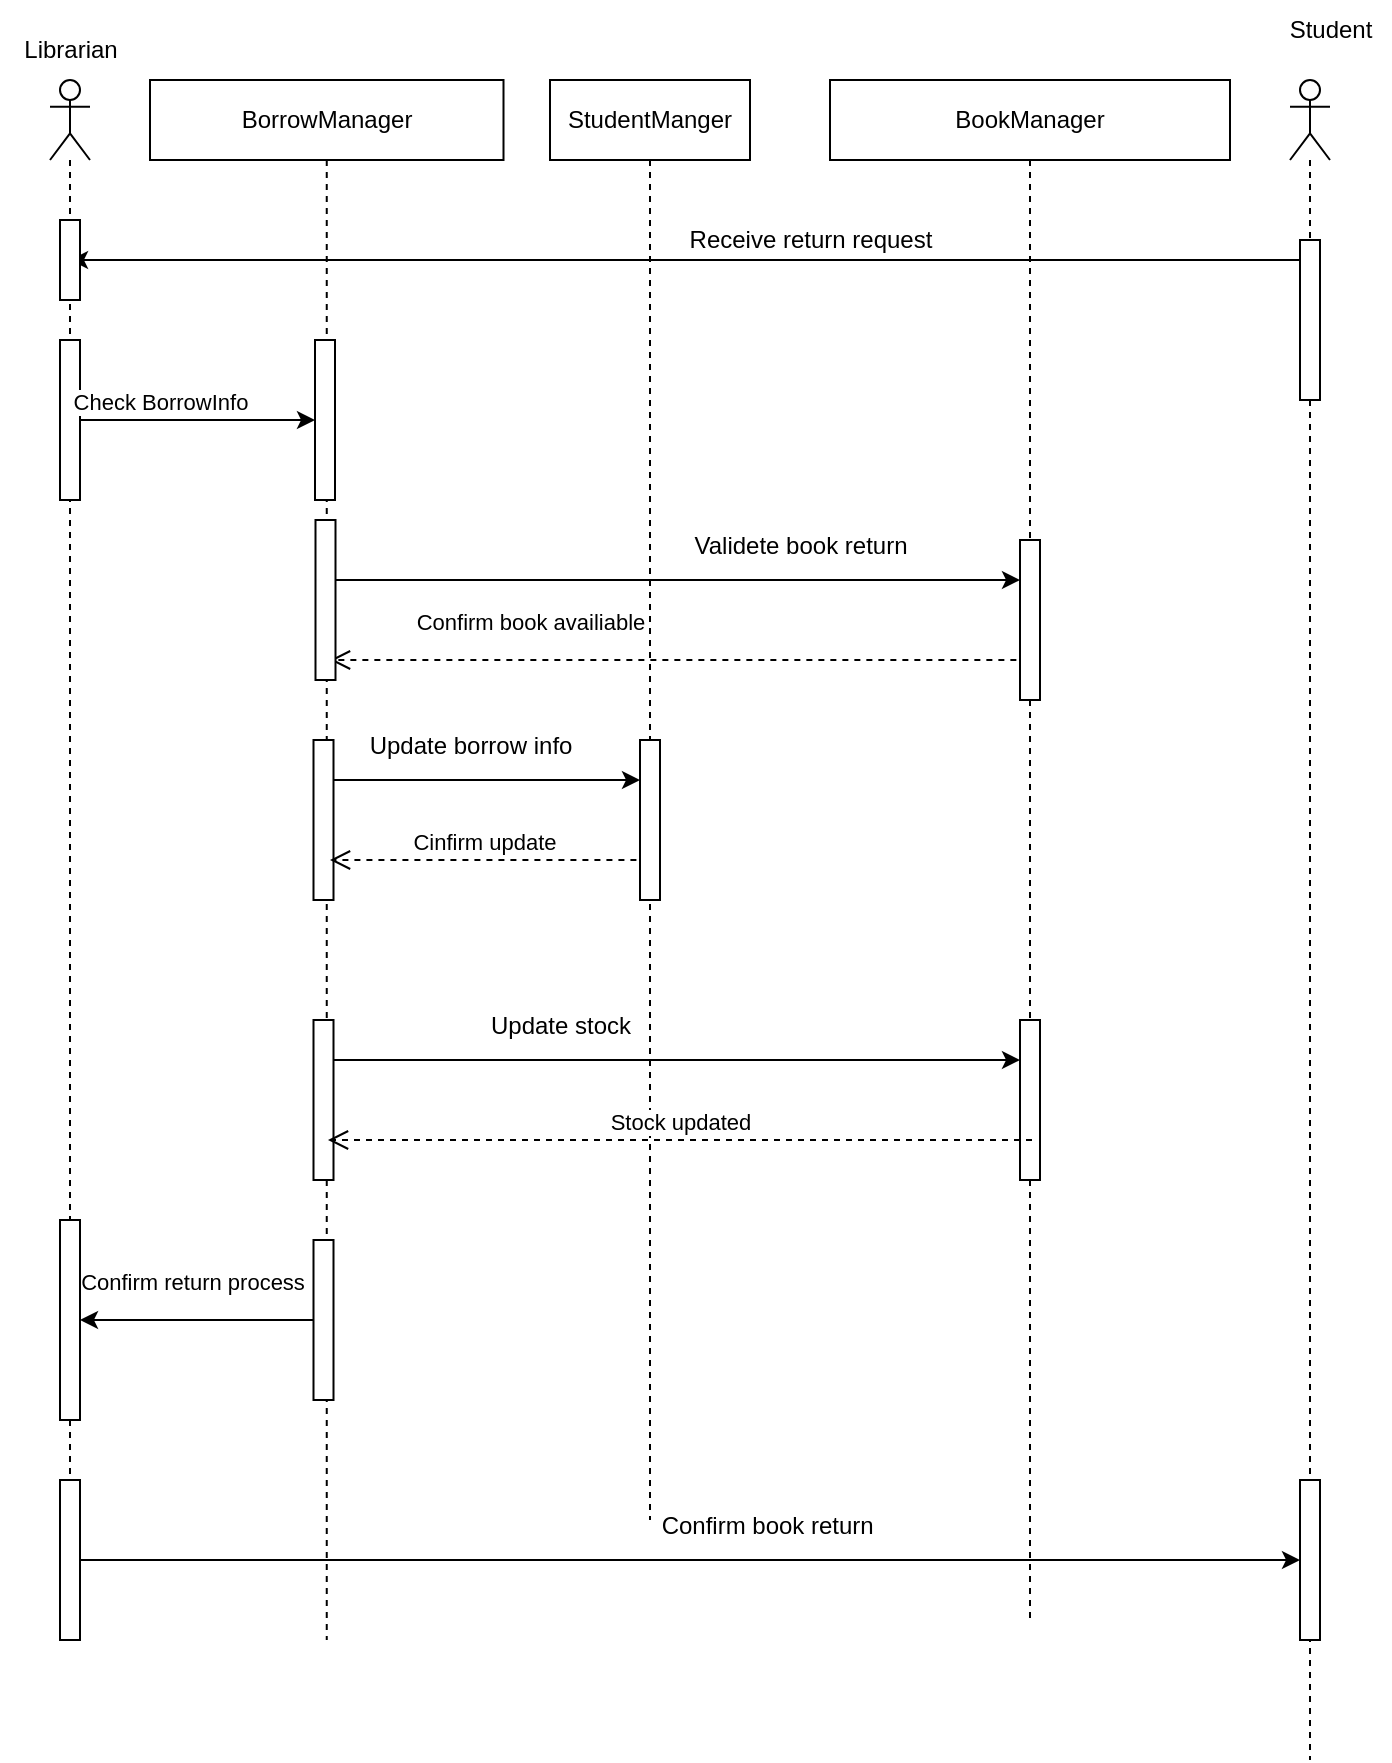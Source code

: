 <mxfile version="24.4.0" type="device">
  <diagram id="kgpKYQtTHZ0yAKxKKP6v" name="Page-1">
    <mxGraphModel dx="1290" dy="717" grid="1" gridSize="10" guides="1" tooltips="1" connect="1" arrows="1" fold="1" page="1" pageScale="1" pageWidth="850" pageHeight="1100" math="0" shadow="0">
      <root>
        <mxCell id="0" />
        <mxCell id="1" parent="0" />
        <mxCell id="EAgwH0vL4x0ayi7HrzYa-25" value="Confirm book availiable" style="html=1;verticalAlign=bottom;endArrow=open;dashed=1;endSize=8;curved=0;rounded=0;" parent="1" edge="1">
          <mxGeometry x="0.417" y="-10" relative="1" as="geometry">
            <mxPoint x="593.18" y="330" as="sourcePoint" />
            <mxPoint x="250.004" y="330" as="targetPoint" />
            <mxPoint as="offset" />
          </mxGeometry>
        </mxCell>
        <mxCell id="EAgwH0vL4x0ayi7HrzYa-14" value="" style="edgeStyle=none;orthogonalLoop=1;jettySize=auto;html=1;rounded=0;" parent="1" source="EAgwH0vL4x0ayi7HrzYa-9" target="EAgwH0vL4x0ayi7HrzYa-7" edge="1">
          <mxGeometry width="100" relative="1" as="geometry">
            <mxPoint x="740" y="140" as="sourcePoint" />
            <mxPoint x="129.571" y="140" as="targetPoint" />
            <Array as="points">
              <mxPoint x="540" y="130" />
            </Array>
          </mxGeometry>
        </mxCell>
        <mxCell id="EAgwH0vL4x0ayi7HrzYa-2" value="BorrowManager" style="shape=umlLifeline;perimeter=lifelinePerimeter;whiteSpace=wrap;html=1;container=1;dropTarget=0;collapsible=0;recursiveResize=0;outlineConnect=0;portConstraint=eastwest;newEdgeStyle={&quot;edgeStyle&quot;:&quot;elbowEdgeStyle&quot;,&quot;elbow&quot;:&quot;vertical&quot;,&quot;curved&quot;:0,&quot;rounded&quot;:0};size=40;" parent="1" vertex="1">
          <mxGeometry x="160" y="40" width="176.75" height="780" as="geometry" />
        </mxCell>
        <mxCell id="EAgwH0vL4x0ayi7HrzYa-18" value="" style="html=1;points=[[0,0,0,0,5],[0,1,0,0,-5],[1,0,0,0,5],[1,1,0,0,-5]];perimeter=orthogonalPerimeter;outlineConnect=0;targetShapes=umlLifeline;portConstraint=eastwest;newEdgeStyle={&quot;curved&quot;:0,&quot;rounded&quot;:0};" parent="EAgwH0vL4x0ayi7HrzYa-2" vertex="1">
          <mxGeometry x="82.5" y="130" width="10" height="80" as="geometry" />
        </mxCell>
        <mxCell id="EAgwH0vL4x0ayi7HrzYa-21" value="" style="html=1;points=[[0,0,0,0,5],[0,1,0,0,-5],[1,0,0,0,5],[1,1,0,0,-5]];perimeter=orthogonalPerimeter;outlineConnect=0;targetShapes=umlLifeline;portConstraint=eastwest;newEdgeStyle={&quot;curved&quot;:0,&quot;rounded&quot;:0};" parent="EAgwH0vL4x0ayi7HrzYa-2" vertex="1">
          <mxGeometry x="82.75" y="220" width="10" height="80" as="geometry" />
        </mxCell>
        <mxCell id="EAgwH0vL4x0ayi7HrzYa-29" value="" style="html=1;points=[[0,0,0,0,5],[0,1,0,0,-5],[1,0,0,0,5],[1,1,0,0,-5]];perimeter=orthogonalPerimeter;outlineConnect=0;targetShapes=umlLifeline;portConstraint=eastwest;newEdgeStyle={&quot;curved&quot;:0,&quot;rounded&quot;:0};" parent="EAgwH0vL4x0ayi7HrzYa-2" vertex="1">
          <mxGeometry x="81.75" y="330.0" width="10" height="80" as="geometry" />
        </mxCell>
        <mxCell id="EAgwH0vL4x0ayi7HrzYa-34" value="" style="html=1;points=[[0,0,0,0,5],[0,1,0,0,-5],[1,0,0,0,5],[1,1,0,0,-5]];perimeter=orthogonalPerimeter;outlineConnect=0;targetShapes=umlLifeline;portConstraint=eastwest;newEdgeStyle={&quot;curved&quot;:0,&quot;rounded&quot;:0};" parent="EAgwH0vL4x0ayi7HrzYa-2" vertex="1">
          <mxGeometry x="81.75" y="470" width="10" height="80" as="geometry" />
        </mxCell>
        <mxCell id="EAgwH0vL4x0ayi7HrzYa-40" value="" style="html=1;points=[[0,0,0,0,5],[0,1,0,0,-5],[1,0,0,0,5],[1,1,0,0,-5]];perimeter=orthogonalPerimeter;outlineConnect=0;targetShapes=umlLifeline;portConstraint=eastwest;newEdgeStyle={&quot;curved&quot;:0,&quot;rounded&quot;:0};" parent="EAgwH0vL4x0ayi7HrzYa-2" vertex="1">
          <mxGeometry x="81.75" y="580" width="10" height="80" as="geometry" />
        </mxCell>
        <mxCell id="EAgwH0vL4x0ayi7HrzYa-4" value="StudentManger" style="shape=umlLifeline;perimeter=lifelinePerimeter;whiteSpace=wrap;html=1;container=1;dropTarget=0;collapsible=0;recursiveResize=0;outlineConnect=0;portConstraint=eastwest;newEdgeStyle={&quot;curved&quot;:0,&quot;rounded&quot;:0};" parent="1" vertex="1">
          <mxGeometry x="360" y="40" width="100" height="720" as="geometry" />
        </mxCell>
        <mxCell id="EAgwH0vL4x0ayi7HrzYa-30" value="" style="html=1;points=[[0,0,0,0,5],[0,1,0,0,-5],[1,0,0,0,5],[1,1,0,0,-5]];perimeter=orthogonalPerimeter;outlineConnect=0;targetShapes=umlLifeline;portConstraint=eastwest;newEdgeStyle={&quot;curved&quot;:0,&quot;rounded&quot;:0};" parent="EAgwH0vL4x0ayi7HrzYa-4" vertex="1">
          <mxGeometry x="45" y="330.0" width="10" height="80" as="geometry" />
        </mxCell>
        <mxCell id="EAgwH0vL4x0ayi7HrzYa-5" value="BookManager" style="shape=umlLifeline;perimeter=lifelinePerimeter;whiteSpace=wrap;html=1;container=1;dropTarget=0;collapsible=0;recursiveResize=0;outlineConnect=0;portConstraint=eastwest;newEdgeStyle={&quot;edgeStyle&quot;:&quot;elbowEdgeStyle&quot;,&quot;elbow&quot;:&quot;vertical&quot;,&quot;curved&quot;:0,&quot;rounded&quot;:0};" parent="1" vertex="1">
          <mxGeometry x="500" y="40" width="200" height="770" as="geometry" />
        </mxCell>
        <mxCell id="EAgwH0vL4x0ayi7HrzYa-22" value="" style="html=1;points=[[0,0,0,0,5],[0,1,0,0,-5],[1,0,0,0,5],[1,1,0,0,-5]];perimeter=orthogonalPerimeter;outlineConnect=0;targetShapes=umlLifeline;portConstraint=eastwest;newEdgeStyle={&quot;curved&quot;:0,&quot;rounded&quot;:0};" parent="EAgwH0vL4x0ayi7HrzYa-5" vertex="1">
          <mxGeometry x="95" y="230" width="10" height="80" as="geometry" />
        </mxCell>
        <mxCell id="EAgwH0vL4x0ayi7HrzYa-35" value="" style="html=1;points=[[0,0,0,0,5],[0,1,0,0,-5],[1,0,0,0,5],[1,1,0,0,-5]];perimeter=orthogonalPerimeter;outlineConnect=0;targetShapes=umlLifeline;portConstraint=eastwest;newEdgeStyle={&quot;curved&quot;:0,&quot;rounded&quot;:0};" parent="EAgwH0vL4x0ayi7HrzYa-5" vertex="1">
          <mxGeometry x="95" y="470" width="10" height="80" as="geometry" />
        </mxCell>
        <mxCell id="EAgwH0vL4x0ayi7HrzYa-7" value="" style="shape=umlLifeline;perimeter=lifelinePerimeter;whiteSpace=wrap;html=1;container=1;dropTarget=0;collapsible=0;recursiveResize=0;outlineConnect=0;portConstraint=eastwest;newEdgeStyle={&quot;curved&quot;:0,&quot;rounded&quot;:0};participant=umlActor;" parent="1" vertex="1">
          <mxGeometry x="110" y="40" width="20" height="780" as="geometry" />
        </mxCell>
        <mxCell id="EAgwH0vL4x0ayi7HrzYa-13" value="" style="html=1;points=[[0,0,0,0,5],[0,1,0,0,-5],[1,0,0,0,5],[1,1,0,0,-5]];perimeter=orthogonalPerimeter;outlineConnect=0;targetShapes=umlLifeline;portConstraint=eastwest;newEdgeStyle={&quot;curved&quot;:0,&quot;rounded&quot;:0};" parent="EAgwH0vL4x0ayi7HrzYa-7" vertex="1">
          <mxGeometry x="5" y="70" width="10" height="40" as="geometry" />
        </mxCell>
        <mxCell id="EAgwH0vL4x0ayi7HrzYa-17" value="" style="html=1;points=[[0,0,0,0,5],[0,1,0,0,-5],[1,0,0,0,5],[1,1,0,0,-5]];perimeter=orthogonalPerimeter;outlineConnect=0;targetShapes=umlLifeline;portConstraint=eastwest;newEdgeStyle={&quot;curved&quot;:0,&quot;rounded&quot;:0};" parent="EAgwH0vL4x0ayi7HrzYa-7" vertex="1">
          <mxGeometry x="5" y="130" width="10" height="80" as="geometry" />
        </mxCell>
        <mxCell id="EAgwH0vL4x0ayi7HrzYa-44" value="" style="html=1;points=[[0,0,0,0,5],[0,1,0,0,-5],[1,0,0,0,5],[1,1,0,0,-5]];perimeter=orthogonalPerimeter;outlineConnect=0;targetShapes=umlLifeline;portConstraint=eastwest;newEdgeStyle={&quot;curved&quot;:0,&quot;rounded&quot;:0};" parent="EAgwH0vL4x0ayi7HrzYa-7" vertex="1">
          <mxGeometry x="5" y="700" width="10" height="80" as="geometry" />
        </mxCell>
        <mxCell id="EAgwH0vL4x0ayi7HrzYa-8" value="Librarian" style="text;html=1;align=center;verticalAlign=middle;resizable=0;points=[];autosize=1;strokeColor=none;fillColor=none;" parent="1" vertex="1">
          <mxGeometry x="85" y="10" width="70" height="30" as="geometry" />
        </mxCell>
        <mxCell id="EAgwH0vL4x0ayi7HrzYa-9" value="" style="shape=umlLifeline;perimeter=lifelinePerimeter;whiteSpace=wrap;html=1;container=1;dropTarget=0;collapsible=0;recursiveResize=0;outlineConnect=0;portConstraint=eastwest;newEdgeStyle={&quot;curved&quot;:0,&quot;rounded&quot;:0};participant=umlActor;" parent="1" vertex="1">
          <mxGeometry x="730" y="40" width="20" height="840" as="geometry" />
        </mxCell>
        <mxCell id="EAgwH0vL4x0ayi7HrzYa-11" value="" style="html=1;points=[[0,0,0,0,5],[0,1,0,0,-5],[1,0,0,0,5],[1,1,0,0,-5]];perimeter=orthogonalPerimeter;outlineConnect=0;targetShapes=umlLifeline;portConstraint=eastwest;newEdgeStyle={&quot;curved&quot;:0,&quot;rounded&quot;:0};" parent="EAgwH0vL4x0ayi7HrzYa-9" vertex="1">
          <mxGeometry x="5" y="80" width="10" height="80" as="geometry" />
        </mxCell>
        <mxCell id="EAgwH0vL4x0ayi7HrzYa-45" value="" style="html=1;points=[[0,0,0,0,5],[0,1,0,0,-5],[1,0,0,0,5],[1,1,0,0,-5]];perimeter=orthogonalPerimeter;outlineConnect=0;targetShapes=umlLifeline;portConstraint=eastwest;newEdgeStyle={&quot;curved&quot;:0,&quot;rounded&quot;:0};" parent="EAgwH0vL4x0ayi7HrzYa-9" vertex="1">
          <mxGeometry x="5" y="700" width="10" height="80" as="geometry" />
        </mxCell>
        <mxCell id="EAgwH0vL4x0ayi7HrzYa-10" value="Student" style="text;html=1;align=center;verticalAlign=middle;resizable=0;points=[];autosize=1;strokeColor=none;fillColor=none;" parent="1" vertex="1">
          <mxGeometry x="720" width="60" height="30" as="geometry" />
        </mxCell>
        <mxCell id="EAgwH0vL4x0ayi7HrzYa-15" value="Receive return request" style="text;html=1;align=center;verticalAlign=middle;resizable=0;points=[];autosize=1;strokeColor=none;fillColor=none;" parent="1" vertex="1">
          <mxGeometry x="420" y="105" width="140" height="30" as="geometry" />
        </mxCell>
        <mxCell id="EAgwH0vL4x0ayi7HrzYa-19" value="" style="edgeStyle=orthogonalEdgeStyle;rounded=0;orthogonalLoop=1;jettySize=auto;html=1;curved=0;" parent="1" source="EAgwH0vL4x0ayi7HrzYa-17" target="EAgwH0vL4x0ayi7HrzYa-18" edge="1">
          <mxGeometry relative="1" as="geometry" />
        </mxCell>
        <mxCell id="EAgwH0vL4x0ayi7HrzYa-20" value="Check BorrowInfo" style="edgeLabel;html=1;align=center;verticalAlign=middle;resizable=0;points=[];" parent="EAgwH0vL4x0ayi7HrzYa-19" vertex="1" connectable="0">
          <mxGeometry x="-0.316" y="9" relative="1" as="geometry">
            <mxPoint as="offset" />
          </mxGeometry>
        </mxCell>
        <mxCell id="EAgwH0vL4x0ayi7HrzYa-23" value="" style="edgeStyle=orthogonalEdgeStyle;rounded=0;orthogonalLoop=1;jettySize=auto;html=1;curved=0;" parent="1" source="EAgwH0vL4x0ayi7HrzYa-21" target="EAgwH0vL4x0ayi7HrzYa-22" edge="1">
          <mxGeometry relative="1" as="geometry">
            <Array as="points">
              <mxPoint x="310" y="290" />
              <mxPoint x="310" y="290" />
            </Array>
          </mxGeometry>
        </mxCell>
        <mxCell id="EAgwH0vL4x0ayi7HrzYa-26" value="Validete book return" style="text;html=1;align=center;verticalAlign=middle;resizable=0;points=[];autosize=1;strokeColor=none;fillColor=none;" parent="1" vertex="1">
          <mxGeometry x="420" y="258" width="130" height="30" as="geometry" />
        </mxCell>
        <mxCell id="EAgwH0vL4x0ayi7HrzYa-31" value="" style="edgeStyle=orthogonalEdgeStyle;rounded=0;orthogonalLoop=1;jettySize=auto;html=1;curved=0;" parent="1" source="EAgwH0vL4x0ayi7HrzYa-29" target="EAgwH0vL4x0ayi7HrzYa-30" edge="1">
          <mxGeometry relative="1" as="geometry">
            <Array as="points">
              <mxPoint x="340" y="390" />
              <mxPoint x="340" y="390" />
            </Array>
          </mxGeometry>
        </mxCell>
        <mxCell id="EAgwH0vL4x0ayi7HrzYa-32" value="Update borrow info" style="text;html=1;align=center;verticalAlign=middle;resizable=0;points=[];autosize=1;strokeColor=none;fillColor=none;" parent="1" vertex="1">
          <mxGeometry x="260" y="358" width="120" height="30" as="geometry" />
        </mxCell>
        <mxCell id="EAgwH0vL4x0ayi7HrzYa-33" value="Cinfirm update" style="html=1;verticalAlign=bottom;endArrow=open;dashed=1;endSize=8;curved=0;rounded=0;" parent="1" edge="1">
          <mxGeometry relative="1" as="geometry">
            <mxPoint x="403.21" y="430" as="sourcePoint" />
            <mxPoint x="250" y="430" as="targetPoint" />
          </mxGeometry>
        </mxCell>
        <mxCell id="EAgwH0vL4x0ayi7HrzYa-36" value="" style="edgeStyle=orthogonalEdgeStyle;rounded=0;orthogonalLoop=1;jettySize=auto;html=1;curved=0;" parent="1" source="EAgwH0vL4x0ayi7HrzYa-34" target="EAgwH0vL4x0ayi7HrzYa-35" edge="1">
          <mxGeometry relative="1" as="geometry">
            <Array as="points">
              <mxPoint x="440" y="530" />
              <mxPoint x="440" y="530" />
            </Array>
          </mxGeometry>
        </mxCell>
        <mxCell id="EAgwH0vL4x0ayi7HrzYa-37" value="Stock updated" style="html=1;verticalAlign=bottom;endArrow=open;dashed=1;endSize=8;curved=0;rounded=0;" parent="1" edge="1">
          <mxGeometry relative="1" as="geometry">
            <mxPoint x="601" y="570" as="sourcePoint" />
            <mxPoint x="248.999" y="570.0" as="targetPoint" />
          </mxGeometry>
        </mxCell>
        <mxCell id="EAgwH0vL4x0ayi7HrzYa-38" value="Update stock" style="text;html=1;align=center;verticalAlign=middle;resizable=0;points=[];autosize=1;strokeColor=none;fillColor=none;" parent="1" vertex="1">
          <mxGeometry x="320" y="498" width="90" height="30" as="geometry" />
        </mxCell>
        <mxCell id="EAgwH0vL4x0ayi7HrzYa-41" value="Confirm return process" style="html=1;verticalAlign=bottom;endArrow=open;dashed=1;endSize=8;curved=0;rounded=0;" parent="1" source="EAgwH0vL4x0ayi7HrzYa-42" target="EAgwH0vL4x0ayi7HrzYa-7" edge="1">
          <mxGeometry x="NaN" y="61" relative="1" as="geometry">
            <mxPoint x="240" y="670" as="sourcePoint" />
            <mxPoint x="160" y="670" as="targetPoint" />
            <mxPoint x="61" y="-10" as="offset" />
          </mxGeometry>
        </mxCell>
        <mxCell id="EAgwH0vL4x0ayi7HrzYa-42" value="" style="html=1;points=[[0,0,0,0,5],[0,1,0,0,-5],[1,0,0,0,5],[1,1,0,0,-5]];perimeter=orthogonalPerimeter;outlineConnect=0;targetShapes=umlLifeline;portConstraint=eastwest;newEdgeStyle={&quot;curved&quot;:0,&quot;rounded&quot;:0};" parent="1" vertex="1">
          <mxGeometry x="115" y="610" width="10" height="100" as="geometry" />
        </mxCell>
        <mxCell id="EAgwH0vL4x0ayi7HrzYa-46" value="" style="edgeStyle=orthogonalEdgeStyle;rounded=0;orthogonalLoop=1;jettySize=auto;html=1;curved=0;" parent="1" source="EAgwH0vL4x0ayi7HrzYa-44" target="EAgwH0vL4x0ayi7HrzYa-45" edge="1">
          <mxGeometry relative="1" as="geometry" />
        </mxCell>
        <mxCell id="EAgwH0vL4x0ayi7HrzYa-47" value="Confirm book return&amp;nbsp;" style="text;html=1;align=center;verticalAlign=middle;resizable=0;points=[];autosize=1;strokeColor=none;fillColor=none;" parent="1" vertex="1">
          <mxGeometry x="405" y="748" width="130" height="30" as="geometry" />
        </mxCell>
        <mxCell id="kQh7B466xSZDwNGgZlYk-1" value="" style="edgeStyle=orthogonalEdgeStyle;rounded=0;orthogonalLoop=1;jettySize=auto;html=1;curved=0;" edge="1" parent="1" source="EAgwH0vL4x0ayi7HrzYa-40" target="EAgwH0vL4x0ayi7HrzYa-42">
          <mxGeometry relative="1" as="geometry">
            <mxPoint x="180" y="630" as="targetPoint" />
          </mxGeometry>
        </mxCell>
      </root>
    </mxGraphModel>
  </diagram>
</mxfile>
